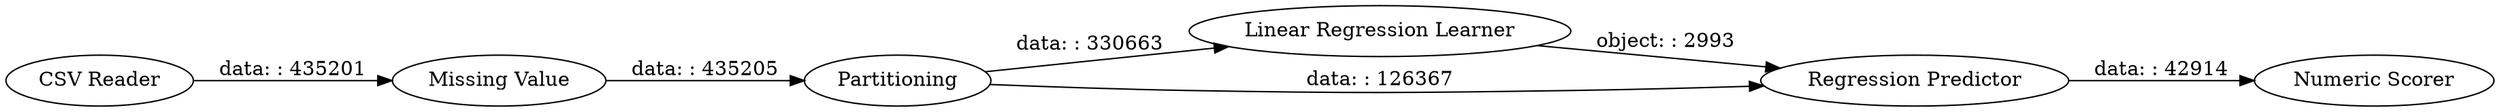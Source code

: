 digraph {
	"6109159743109240038_5" [label="Missing Value"]
	"6109159743109240038_6" [label="CSV Reader"]
	"6109159743109240038_4" [label=Partitioning]
	"6109159743109240038_1" [label="Linear Regression Learner"]
	"6109159743109240038_2" [label="Regression Predictor"]
	"6109159743109240038_3" [label="Numeric Scorer"]
	"6109159743109240038_2" -> "6109159743109240038_3" [label="data: : 42914"]
	"6109159743109240038_6" -> "6109159743109240038_5" [label="data: : 435201"]
	"6109159743109240038_4" -> "6109159743109240038_1" [label="data: : 330663"]
	"6109159743109240038_5" -> "6109159743109240038_4" [label="data: : 435205"]
	"6109159743109240038_4" -> "6109159743109240038_2" [label="data: : 126367"]
	"6109159743109240038_1" -> "6109159743109240038_2" [label="object: : 2993"]
	rankdir=LR
}
